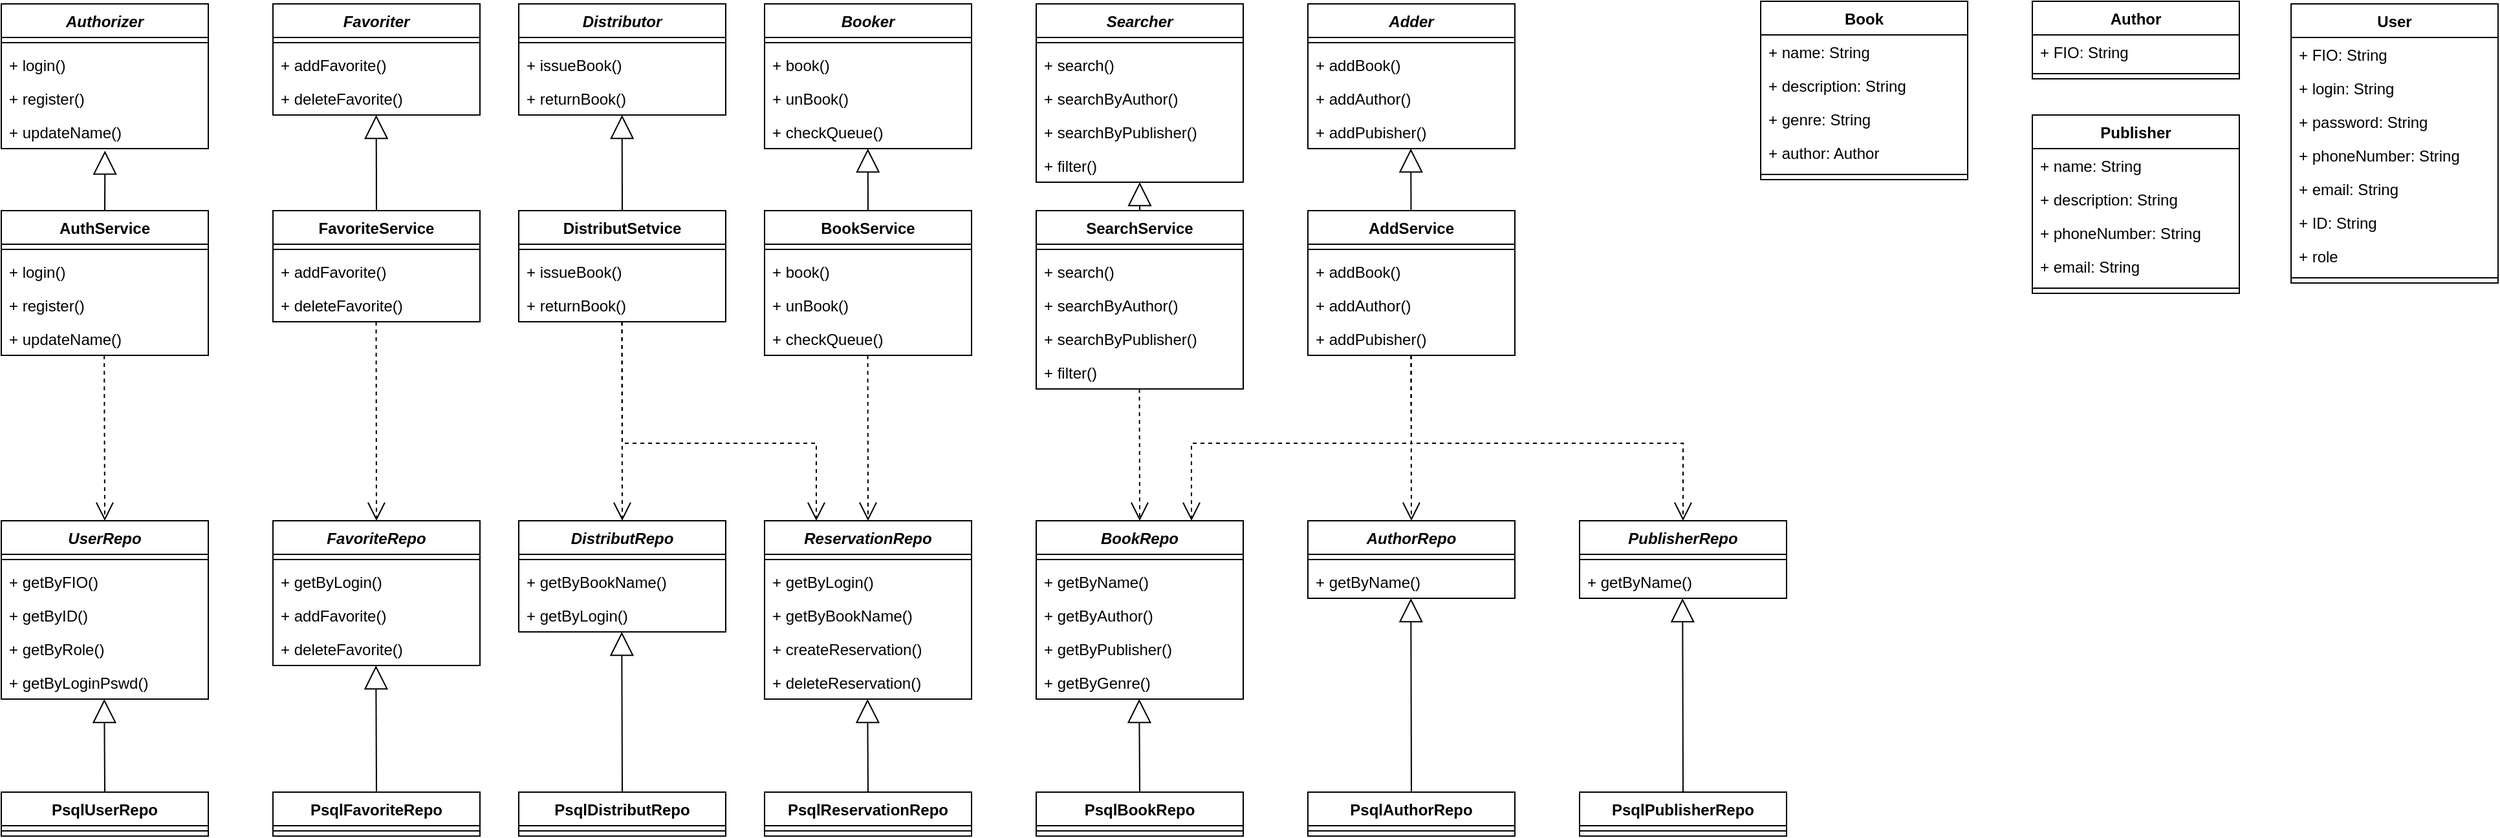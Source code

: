 <mxfile version="26.1.0">
  <diagram id="C5RBs43oDa-KdzZeNtuy" name="Page-1">
    <mxGraphModel dx="1288" dy="530" grid="1" gridSize="10" guides="1" tooltips="1" connect="1" arrows="1" fold="1" page="1" pageScale="1" pageWidth="827" pageHeight="1169" math="0" shadow="0">
      <root>
        <mxCell id="WIyWlLk6GJQsqaUBKTNV-0" />
        <mxCell id="WIyWlLk6GJQsqaUBKTNV-1" parent="WIyWlLk6GJQsqaUBKTNV-0" />
        <mxCell id="m2sj_oS8nfpeyHRKXRrG-0" value="&lt;i&gt;Authorizer&lt;/i&gt;" style="swimlane;fontStyle=1;align=center;verticalAlign=top;childLayout=stackLayout;horizontal=1;startSize=26;horizontalStack=0;resizeParent=1;resizeParentMax=0;resizeLast=0;collapsible=1;marginBottom=0;whiteSpace=wrap;html=1;" vertex="1" parent="WIyWlLk6GJQsqaUBKTNV-1">
          <mxGeometry x="60" y="60" width="160" height="112" as="geometry" />
        </mxCell>
        <mxCell id="m2sj_oS8nfpeyHRKXRrG-2" value="" style="line;strokeWidth=1;fillColor=none;align=left;verticalAlign=middle;spacingTop=-1;spacingLeft=3;spacingRight=3;rotatable=0;labelPosition=right;points=[];portConstraint=eastwest;strokeColor=inherit;" vertex="1" parent="m2sj_oS8nfpeyHRKXRrG-0">
          <mxGeometry y="26" width="160" height="8" as="geometry" />
        </mxCell>
        <mxCell id="m2sj_oS8nfpeyHRKXRrG-3" value="+ login()" style="text;strokeColor=none;fillColor=none;align=left;verticalAlign=top;spacingLeft=4;spacingRight=4;overflow=hidden;rotatable=0;points=[[0,0.5],[1,0.5]];portConstraint=eastwest;whiteSpace=wrap;html=1;" vertex="1" parent="m2sj_oS8nfpeyHRKXRrG-0">
          <mxGeometry y="34" width="160" height="26" as="geometry" />
        </mxCell>
        <mxCell id="m2sj_oS8nfpeyHRKXRrG-4" value="+ register()" style="text;strokeColor=none;fillColor=none;align=left;verticalAlign=top;spacingLeft=4;spacingRight=4;overflow=hidden;rotatable=0;points=[[0,0.5],[1,0.5]];portConstraint=eastwest;whiteSpace=wrap;html=1;" vertex="1" parent="m2sj_oS8nfpeyHRKXRrG-0">
          <mxGeometry y="60" width="160" height="26" as="geometry" />
        </mxCell>
        <mxCell id="m2sj_oS8nfpeyHRKXRrG-5" value="+ updateName()" style="text;strokeColor=none;fillColor=none;align=left;verticalAlign=top;spacingLeft=4;spacingRight=4;overflow=hidden;rotatable=0;points=[[0,0.5],[1,0.5]];portConstraint=eastwest;whiteSpace=wrap;html=1;" vertex="1" parent="m2sj_oS8nfpeyHRKXRrG-0">
          <mxGeometry y="86" width="160" height="26" as="geometry" />
        </mxCell>
        <mxCell id="m2sj_oS8nfpeyHRKXRrG-6" value="AuthService" style="swimlane;fontStyle=1;align=center;verticalAlign=top;childLayout=stackLayout;horizontal=1;startSize=26;horizontalStack=0;resizeParent=1;resizeParentMax=0;resizeLast=0;collapsible=1;marginBottom=0;whiteSpace=wrap;html=1;" vertex="1" parent="WIyWlLk6GJQsqaUBKTNV-1">
          <mxGeometry x="60" y="220" width="160" height="112" as="geometry" />
        </mxCell>
        <mxCell id="m2sj_oS8nfpeyHRKXRrG-7" value="" style="line;strokeWidth=1;fillColor=none;align=left;verticalAlign=middle;spacingTop=-1;spacingLeft=3;spacingRight=3;rotatable=0;labelPosition=right;points=[];portConstraint=eastwest;strokeColor=inherit;" vertex="1" parent="m2sj_oS8nfpeyHRKXRrG-6">
          <mxGeometry y="26" width="160" height="8" as="geometry" />
        </mxCell>
        <mxCell id="m2sj_oS8nfpeyHRKXRrG-8" value="+ login()" style="text;strokeColor=none;fillColor=none;align=left;verticalAlign=top;spacingLeft=4;spacingRight=4;overflow=hidden;rotatable=0;points=[[0,0.5],[1,0.5]];portConstraint=eastwest;whiteSpace=wrap;html=1;" vertex="1" parent="m2sj_oS8nfpeyHRKXRrG-6">
          <mxGeometry y="34" width="160" height="26" as="geometry" />
        </mxCell>
        <mxCell id="m2sj_oS8nfpeyHRKXRrG-9" value="+ register()" style="text;strokeColor=none;fillColor=none;align=left;verticalAlign=top;spacingLeft=4;spacingRight=4;overflow=hidden;rotatable=0;points=[[0,0.5],[1,0.5]];portConstraint=eastwest;whiteSpace=wrap;html=1;" vertex="1" parent="m2sj_oS8nfpeyHRKXRrG-6">
          <mxGeometry y="60" width="160" height="26" as="geometry" />
        </mxCell>
        <mxCell id="m2sj_oS8nfpeyHRKXRrG-10" value="+ updateName()" style="text;strokeColor=none;fillColor=none;align=left;verticalAlign=top;spacingLeft=4;spacingRight=4;overflow=hidden;rotatable=0;points=[[0,0.5],[1,0.5]];portConstraint=eastwest;whiteSpace=wrap;html=1;" vertex="1" parent="m2sj_oS8nfpeyHRKXRrG-6">
          <mxGeometry y="86" width="160" height="26" as="geometry" />
        </mxCell>
        <mxCell id="m2sj_oS8nfpeyHRKXRrG-13" value="&lt;i&gt;Searcher&lt;/i&gt;" style="swimlane;fontStyle=1;align=center;verticalAlign=top;childLayout=stackLayout;horizontal=1;startSize=26;horizontalStack=0;resizeParent=1;resizeParentMax=0;resizeLast=0;collapsible=1;marginBottom=0;whiteSpace=wrap;html=1;" vertex="1" parent="WIyWlLk6GJQsqaUBKTNV-1">
          <mxGeometry x="860" y="60" width="160" height="138" as="geometry" />
        </mxCell>
        <mxCell id="m2sj_oS8nfpeyHRKXRrG-14" value="" style="line;strokeWidth=1;fillColor=none;align=left;verticalAlign=middle;spacingTop=-1;spacingLeft=3;spacingRight=3;rotatable=0;labelPosition=right;points=[];portConstraint=eastwest;strokeColor=inherit;" vertex="1" parent="m2sj_oS8nfpeyHRKXRrG-13">
          <mxGeometry y="26" width="160" height="8" as="geometry" />
        </mxCell>
        <mxCell id="m2sj_oS8nfpeyHRKXRrG-15" value="+ search()" style="text;strokeColor=none;fillColor=none;align=left;verticalAlign=top;spacingLeft=4;spacingRight=4;overflow=hidden;rotatable=0;points=[[0,0.5],[1,0.5]];portConstraint=eastwest;whiteSpace=wrap;html=1;" vertex="1" parent="m2sj_oS8nfpeyHRKXRrG-13">
          <mxGeometry y="34" width="160" height="26" as="geometry" />
        </mxCell>
        <mxCell id="m2sj_oS8nfpeyHRKXRrG-16" value="+ searchByAuthor()" style="text;strokeColor=none;fillColor=none;align=left;verticalAlign=top;spacingLeft=4;spacingRight=4;overflow=hidden;rotatable=0;points=[[0,0.5],[1,0.5]];portConstraint=eastwest;whiteSpace=wrap;html=1;" vertex="1" parent="m2sj_oS8nfpeyHRKXRrG-13">
          <mxGeometry y="60" width="160" height="26" as="geometry" />
        </mxCell>
        <mxCell id="m2sj_oS8nfpeyHRKXRrG-122" value="+ searchByPublisher()" style="text;strokeColor=none;fillColor=none;align=left;verticalAlign=top;spacingLeft=4;spacingRight=4;overflow=hidden;rotatable=0;points=[[0,0.5],[1,0.5]];portConstraint=eastwest;whiteSpace=wrap;html=1;" vertex="1" parent="m2sj_oS8nfpeyHRKXRrG-13">
          <mxGeometry y="86" width="160" height="26" as="geometry" />
        </mxCell>
        <mxCell id="m2sj_oS8nfpeyHRKXRrG-125" value="+ filter()" style="text;strokeColor=none;fillColor=none;align=left;verticalAlign=top;spacingLeft=4;spacingRight=4;overflow=hidden;rotatable=0;points=[[0,0.5],[1,0.5]];portConstraint=eastwest;whiteSpace=wrap;html=1;" vertex="1" parent="m2sj_oS8nfpeyHRKXRrG-13">
          <mxGeometry y="112" width="160" height="26" as="geometry" />
        </mxCell>
        <mxCell id="m2sj_oS8nfpeyHRKXRrG-23" value="SearchService" style="swimlane;fontStyle=1;align=center;verticalAlign=top;childLayout=stackLayout;horizontal=1;startSize=26;horizontalStack=0;resizeParent=1;resizeParentMax=0;resizeLast=0;collapsible=1;marginBottom=0;whiteSpace=wrap;html=1;" vertex="1" parent="WIyWlLk6GJQsqaUBKTNV-1">
          <mxGeometry x="860" y="220" width="160" height="138" as="geometry" />
        </mxCell>
        <mxCell id="m2sj_oS8nfpeyHRKXRrG-24" value="" style="line;strokeWidth=1;fillColor=none;align=left;verticalAlign=middle;spacingTop=-1;spacingLeft=3;spacingRight=3;rotatable=0;labelPosition=right;points=[];portConstraint=eastwest;strokeColor=inherit;" vertex="1" parent="m2sj_oS8nfpeyHRKXRrG-23">
          <mxGeometry y="26" width="160" height="8" as="geometry" />
        </mxCell>
        <mxCell id="m2sj_oS8nfpeyHRKXRrG-25" value="+ search()" style="text;strokeColor=none;fillColor=none;align=left;verticalAlign=top;spacingLeft=4;spacingRight=4;overflow=hidden;rotatable=0;points=[[0,0.5],[1,0.5]];portConstraint=eastwest;whiteSpace=wrap;html=1;" vertex="1" parent="m2sj_oS8nfpeyHRKXRrG-23">
          <mxGeometry y="34" width="160" height="26" as="geometry" />
        </mxCell>
        <mxCell id="m2sj_oS8nfpeyHRKXRrG-123" value="+ searchByAuthor()" style="text;strokeColor=none;fillColor=none;align=left;verticalAlign=top;spacingLeft=4;spacingRight=4;overflow=hidden;rotatable=0;points=[[0,0.5],[1,0.5]];portConstraint=eastwest;whiteSpace=wrap;html=1;" vertex="1" parent="m2sj_oS8nfpeyHRKXRrG-23">
          <mxGeometry y="60" width="160" height="26" as="geometry" />
        </mxCell>
        <mxCell id="m2sj_oS8nfpeyHRKXRrG-124" value="+ searchByPublisher()" style="text;strokeColor=none;fillColor=none;align=left;verticalAlign=top;spacingLeft=4;spacingRight=4;overflow=hidden;rotatable=0;points=[[0,0.5],[1,0.5]];portConstraint=eastwest;whiteSpace=wrap;html=1;" vertex="1" parent="m2sj_oS8nfpeyHRKXRrG-23">
          <mxGeometry y="86" width="160" height="26" as="geometry" />
        </mxCell>
        <mxCell id="m2sj_oS8nfpeyHRKXRrG-26" value="+ filter()" style="text;strokeColor=none;fillColor=none;align=left;verticalAlign=top;spacingLeft=4;spacingRight=4;overflow=hidden;rotatable=0;points=[[0,0.5],[1,0.5]];portConstraint=eastwest;whiteSpace=wrap;html=1;" vertex="1" parent="m2sj_oS8nfpeyHRKXRrG-23">
          <mxGeometry y="112" width="160" height="26" as="geometry" />
        </mxCell>
        <mxCell id="m2sj_oS8nfpeyHRKXRrG-45" value="&lt;i&gt;Adder&lt;/i&gt;" style="swimlane;fontStyle=1;align=center;verticalAlign=top;childLayout=stackLayout;horizontal=1;startSize=26;horizontalStack=0;resizeParent=1;resizeParentMax=0;resizeLast=0;collapsible=1;marginBottom=0;whiteSpace=wrap;html=1;" vertex="1" parent="WIyWlLk6GJQsqaUBKTNV-1">
          <mxGeometry x="1070" y="60" width="160" height="112" as="geometry" />
        </mxCell>
        <mxCell id="m2sj_oS8nfpeyHRKXRrG-46" value="" style="line;strokeWidth=1;fillColor=none;align=left;verticalAlign=middle;spacingTop=-1;spacingLeft=3;spacingRight=3;rotatable=0;labelPosition=right;points=[];portConstraint=eastwest;strokeColor=inherit;" vertex="1" parent="m2sj_oS8nfpeyHRKXRrG-45">
          <mxGeometry y="26" width="160" height="8" as="geometry" />
        </mxCell>
        <mxCell id="m2sj_oS8nfpeyHRKXRrG-47" value="+ addBook()" style="text;strokeColor=none;fillColor=none;align=left;verticalAlign=top;spacingLeft=4;spacingRight=4;overflow=hidden;rotatable=0;points=[[0,0.5],[1,0.5]];portConstraint=eastwest;whiteSpace=wrap;html=1;" vertex="1" parent="m2sj_oS8nfpeyHRKXRrG-45">
          <mxGeometry y="34" width="160" height="26" as="geometry" />
        </mxCell>
        <mxCell id="m2sj_oS8nfpeyHRKXRrG-48" value="+ addAuthor()" style="text;strokeColor=none;fillColor=none;align=left;verticalAlign=top;spacingLeft=4;spacingRight=4;overflow=hidden;rotatable=0;points=[[0,0.5],[1,0.5]];portConstraint=eastwest;whiteSpace=wrap;html=1;" vertex="1" parent="m2sj_oS8nfpeyHRKXRrG-45">
          <mxGeometry y="60" width="160" height="26" as="geometry" />
        </mxCell>
        <mxCell id="m2sj_oS8nfpeyHRKXRrG-53" value="+ addPubisher()" style="text;strokeColor=none;fillColor=none;align=left;verticalAlign=top;spacingLeft=4;spacingRight=4;overflow=hidden;rotatable=0;points=[[0,0.5],[1,0.5]];portConstraint=eastwest;whiteSpace=wrap;html=1;" vertex="1" parent="m2sj_oS8nfpeyHRKXRrG-45">
          <mxGeometry y="86" width="160" height="26" as="geometry" />
        </mxCell>
        <mxCell id="m2sj_oS8nfpeyHRKXRrG-54" value="AddService" style="swimlane;fontStyle=1;align=center;verticalAlign=top;childLayout=stackLayout;horizontal=1;startSize=26;horizontalStack=0;resizeParent=1;resizeParentMax=0;resizeLast=0;collapsible=1;marginBottom=0;whiteSpace=wrap;html=1;" vertex="1" parent="WIyWlLk6GJQsqaUBKTNV-1">
          <mxGeometry x="1070" y="220" width="160" height="112" as="geometry" />
        </mxCell>
        <mxCell id="m2sj_oS8nfpeyHRKXRrG-55" value="" style="line;strokeWidth=1;fillColor=none;align=left;verticalAlign=middle;spacingTop=-1;spacingLeft=3;spacingRight=3;rotatable=0;labelPosition=right;points=[];portConstraint=eastwest;strokeColor=inherit;" vertex="1" parent="m2sj_oS8nfpeyHRKXRrG-54">
          <mxGeometry y="26" width="160" height="8" as="geometry" />
        </mxCell>
        <mxCell id="m2sj_oS8nfpeyHRKXRrG-56" value="+ addBook()" style="text;strokeColor=none;fillColor=none;align=left;verticalAlign=top;spacingLeft=4;spacingRight=4;overflow=hidden;rotatable=0;points=[[0,0.5],[1,0.5]];portConstraint=eastwest;whiteSpace=wrap;html=1;" vertex="1" parent="m2sj_oS8nfpeyHRKXRrG-54">
          <mxGeometry y="34" width="160" height="26" as="geometry" />
        </mxCell>
        <mxCell id="m2sj_oS8nfpeyHRKXRrG-57" value="+ addAuthor()" style="text;strokeColor=none;fillColor=none;align=left;verticalAlign=top;spacingLeft=4;spacingRight=4;overflow=hidden;rotatable=0;points=[[0,0.5],[1,0.5]];portConstraint=eastwest;whiteSpace=wrap;html=1;" vertex="1" parent="m2sj_oS8nfpeyHRKXRrG-54">
          <mxGeometry y="60" width="160" height="26" as="geometry" />
        </mxCell>
        <mxCell id="m2sj_oS8nfpeyHRKXRrG-58" value="+ addPubisher()" style="text;strokeColor=none;fillColor=none;align=left;verticalAlign=top;spacingLeft=4;spacingRight=4;overflow=hidden;rotatable=0;points=[[0,0.5],[1,0.5]];portConstraint=eastwest;whiteSpace=wrap;html=1;" vertex="1" parent="m2sj_oS8nfpeyHRKXRrG-54">
          <mxGeometry y="86" width="160" height="26" as="geometry" />
        </mxCell>
        <mxCell id="m2sj_oS8nfpeyHRKXRrG-67" value="&lt;i&gt;UserRepo&lt;/i&gt;" style="swimlane;fontStyle=1;align=center;verticalAlign=top;childLayout=stackLayout;horizontal=1;startSize=26;horizontalStack=0;resizeParent=1;resizeParentMax=0;resizeLast=0;collapsible=1;marginBottom=0;whiteSpace=wrap;html=1;" vertex="1" parent="WIyWlLk6GJQsqaUBKTNV-1">
          <mxGeometry x="60" y="460" width="160" height="138" as="geometry" />
        </mxCell>
        <mxCell id="m2sj_oS8nfpeyHRKXRrG-68" value="" style="line;strokeWidth=1;fillColor=none;align=left;verticalAlign=middle;spacingTop=-1;spacingLeft=3;spacingRight=3;rotatable=0;labelPosition=right;points=[];portConstraint=eastwest;strokeColor=inherit;" vertex="1" parent="m2sj_oS8nfpeyHRKXRrG-67">
          <mxGeometry y="26" width="160" height="8" as="geometry" />
        </mxCell>
        <mxCell id="m2sj_oS8nfpeyHRKXRrG-69" value="+ getByFIO()" style="text;strokeColor=none;fillColor=none;align=left;verticalAlign=top;spacingLeft=4;spacingRight=4;overflow=hidden;rotatable=0;points=[[0,0.5],[1,0.5]];portConstraint=eastwest;whiteSpace=wrap;html=1;" vertex="1" parent="m2sj_oS8nfpeyHRKXRrG-67">
          <mxGeometry y="34" width="160" height="26" as="geometry" />
        </mxCell>
        <mxCell id="m2sj_oS8nfpeyHRKXRrG-70" value="+ getByID()" style="text;strokeColor=none;fillColor=none;align=left;verticalAlign=top;spacingLeft=4;spacingRight=4;overflow=hidden;rotatable=0;points=[[0,0.5],[1,0.5]];portConstraint=eastwest;whiteSpace=wrap;html=1;" vertex="1" parent="m2sj_oS8nfpeyHRKXRrG-67">
          <mxGeometry y="60" width="160" height="26" as="geometry" />
        </mxCell>
        <mxCell id="m2sj_oS8nfpeyHRKXRrG-120" value="+ getByRole()" style="text;strokeColor=none;fillColor=none;align=left;verticalAlign=top;spacingLeft=4;spacingRight=4;overflow=hidden;rotatable=0;points=[[0,0.5],[1,0.5]];portConstraint=eastwest;whiteSpace=wrap;html=1;" vertex="1" parent="m2sj_oS8nfpeyHRKXRrG-67">
          <mxGeometry y="86" width="160" height="26" as="geometry" />
        </mxCell>
        <mxCell id="m2sj_oS8nfpeyHRKXRrG-121" value="+ getByLoginPswd()" style="text;strokeColor=none;fillColor=none;align=left;verticalAlign=top;spacingLeft=4;spacingRight=4;overflow=hidden;rotatable=0;points=[[0,0.5],[1,0.5]];portConstraint=eastwest;whiteSpace=wrap;html=1;" vertex="1" parent="m2sj_oS8nfpeyHRKXRrG-67">
          <mxGeometry y="112" width="160" height="26" as="geometry" />
        </mxCell>
        <mxCell id="m2sj_oS8nfpeyHRKXRrG-75" value="&lt;i&gt;BookRepo&lt;/i&gt;" style="swimlane;fontStyle=1;align=center;verticalAlign=top;childLayout=stackLayout;horizontal=1;startSize=26;horizontalStack=0;resizeParent=1;resizeParentMax=0;resizeLast=0;collapsible=1;marginBottom=0;whiteSpace=wrap;html=1;" vertex="1" parent="WIyWlLk6GJQsqaUBKTNV-1">
          <mxGeometry x="860" y="460" width="160" height="138" as="geometry" />
        </mxCell>
        <mxCell id="m2sj_oS8nfpeyHRKXRrG-76" value="" style="line;strokeWidth=1;fillColor=none;align=left;verticalAlign=middle;spacingTop=-1;spacingLeft=3;spacingRight=3;rotatable=0;labelPosition=right;points=[];portConstraint=eastwest;strokeColor=inherit;" vertex="1" parent="m2sj_oS8nfpeyHRKXRrG-75">
          <mxGeometry y="26" width="160" height="8" as="geometry" />
        </mxCell>
        <mxCell id="m2sj_oS8nfpeyHRKXRrG-77" value="+ getByName()" style="text;strokeColor=none;fillColor=none;align=left;verticalAlign=top;spacingLeft=4;spacingRight=4;overflow=hidden;rotatable=0;points=[[0,0.5],[1,0.5]];portConstraint=eastwest;whiteSpace=wrap;html=1;" vertex="1" parent="m2sj_oS8nfpeyHRKXRrG-75">
          <mxGeometry y="34" width="160" height="26" as="geometry" />
        </mxCell>
        <mxCell id="m2sj_oS8nfpeyHRKXRrG-149" value="+ getByAuthor()" style="text;strokeColor=none;fillColor=none;align=left;verticalAlign=top;spacingLeft=4;spacingRight=4;overflow=hidden;rotatable=0;points=[[0,0.5],[1,0.5]];portConstraint=eastwest;whiteSpace=wrap;html=1;" vertex="1" parent="m2sj_oS8nfpeyHRKXRrG-75">
          <mxGeometry y="60" width="160" height="26" as="geometry" />
        </mxCell>
        <mxCell id="m2sj_oS8nfpeyHRKXRrG-150" value="+ getByPublisher()" style="text;strokeColor=none;fillColor=none;align=left;verticalAlign=top;spacingLeft=4;spacingRight=4;overflow=hidden;rotatable=0;points=[[0,0.5],[1,0.5]];portConstraint=eastwest;whiteSpace=wrap;html=1;" vertex="1" parent="m2sj_oS8nfpeyHRKXRrG-75">
          <mxGeometry y="86" width="160" height="26" as="geometry" />
        </mxCell>
        <mxCell id="m2sj_oS8nfpeyHRKXRrG-151" value="+ getByGenre()" style="text;strokeColor=none;fillColor=none;align=left;verticalAlign=top;spacingLeft=4;spacingRight=4;overflow=hidden;rotatable=0;points=[[0,0.5],[1,0.5]];portConstraint=eastwest;whiteSpace=wrap;html=1;" vertex="1" parent="m2sj_oS8nfpeyHRKXRrG-75">
          <mxGeometry y="112" width="160" height="26" as="geometry" />
        </mxCell>
        <mxCell id="m2sj_oS8nfpeyHRKXRrG-87" value="&lt;i&gt;Favoriter&lt;/i&gt;" style="swimlane;fontStyle=1;align=center;verticalAlign=top;childLayout=stackLayout;horizontal=1;startSize=26;horizontalStack=0;resizeParent=1;resizeParentMax=0;resizeLast=0;collapsible=1;marginBottom=0;whiteSpace=wrap;html=1;" vertex="1" parent="WIyWlLk6GJQsqaUBKTNV-1">
          <mxGeometry x="270" y="60" width="160" height="86" as="geometry" />
        </mxCell>
        <mxCell id="m2sj_oS8nfpeyHRKXRrG-88" value="" style="line;strokeWidth=1;fillColor=none;align=left;verticalAlign=middle;spacingTop=-1;spacingLeft=3;spacingRight=3;rotatable=0;labelPosition=right;points=[];portConstraint=eastwest;strokeColor=inherit;" vertex="1" parent="m2sj_oS8nfpeyHRKXRrG-87">
          <mxGeometry y="26" width="160" height="8" as="geometry" />
        </mxCell>
        <mxCell id="m2sj_oS8nfpeyHRKXRrG-89" value="+ addFavorite()" style="text;strokeColor=none;fillColor=none;align=left;verticalAlign=top;spacingLeft=4;spacingRight=4;overflow=hidden;rotatable=0;points=[[0,0.5],[1,0.5]];portConstraint=eastwest;whiteSpace=wrap;html=1;" vertex="1" parent="m2sj_oS8nfpeyHRKXRrG-87">
          <mxGeometry y="34" width="160" height="26" as="geometry" />
        </mxCell>
        <mxCell id="m2sj_oS8nfpeyHRKXRrG-90" value="+ deleteFavorite()" style="text;strokeColor=none;fillColor=none;align=left;verticalAlign=top;spacingLeft=4;spacingRight=4;overflow=hidden;rotatable=0;points=[[0,0.5],[1,0.5]];portConstraint=eastwest;whiteSpace=wrap;html=1;" vertex="1" parent="m2sj_oS8nfpeyHRKXRrG-87">
          <mxGeometry y="60" width="160" height="26" as="geometry" />
        </mxCell>
        <mxCell id="m2sj_oS8nfpeyHRKXRrG-91" value="&lt;i&gt;Booker&lt;/i&gt;" style="swimlane;fontStyle=1;align=center;verticalAlign=top;childLayout=stackLayout;horizontal=1;startSize=26;horizontalStack=0;resizeParent=1;resizeParentMax=0;resizeLast=0;collapsible=1;marginBottom=0;whiteSpace=wrap;html=1;" vertex="1" parent="WIyWlLk6GJQsqaUBKTNV-1">
          <mxGeometry x="650" y="60" width="160" height="112" as="geometry" />
        </mxCell>
        <mxCell id="m2sj_oS8nfpeyHRKXRrG-92" value="" style="line;strokeWidth=1;fillColor=none;align=left;verticalAlign=middle;spacingTop=-1;spacingLeft=3;spacingRight=3;rotatable=0;labelPosition=right;points=[];portConstraint=eastwest;strokeColor=inherit;" vertex="1" parent="m2sj_oS8nfpeyHRKXRrG-91">
          <mxGeometry y="26" width="160" height="8" as="geometry" />
        </mxCell>
        <mxCell id="m2sj_oS8nfpeyHRKXRrG-93" value="+ book()" style="text;strokeColor=none;fillColor=none;align=left;verticalAlign=top;spacingLeft=4;spacingRight=4;overflow=hidden;rotatable=0;points=[[0,0.5],[1,0.5]];portConstraint=eastwest;whiteSpace=wrap;html=1;" vertex="1" parent="m2sj_oS8nfpeyHRKXRrG-91">
          <mxGeometry y="34" width="160" height="26" as="geometry" />
        </mxCell>
        <mxCell id="m2sj_oS8nfpeyHRKXRrG-94" value="+ unBook()" style="text;strokeColor=none;fillColor=none;align=left;verticalAlign=top;spacingLeft=4;spacingRight=4;overflow=hidden;rotatable=0;points=[[0,0.5],[1,0.5]];portConstraint=eastwest;whiteSpace=wrap;html=1;" vertex="1" parent="m2sj_oS8nfpeyHRKXRrG-91">
          <mxGeometry y="60" width="160" height="26" as="geometry" />
        </mxCell>
        <mxCell id="m2sj_oS8nfpeyHRKXRrG-131" value="+ checkQueue()" style="text;strokeColor=none;fillColor=none;align=left;verticalAlign=top;spacingLeft=4;spacingRight=4;overflow=hidden;rotatable=0;points=[[0,0.5],[1,0.5]];portConstraint=eastwest;whiteSpace=wrap;html=1;" vertex="1" parent="m2sj_oS8nfpeyHRKXRrG-91">
          <mxGeometry y="86" width="160" height="26" as="geometry" />
        </mxCell>
        <mxCell id="m2sj_oS8nfpeyHRKXRrG-95" value="FavoriteService" style="swimlane;fontStyle=1;align=center;verticalAlign=top;childLayout=stackLayout;horizontal=1;startSize=26;horizontalStack=0;resizeParent=1;resizeParentMax=0;resizeLast=0;collapsible=1;marginBottom=0;whiteSpace=wrap;html=1;" vertex="1" parent="WIyWlLk6GJQsqaUBKTNV-1">
          <mxGeometry x="270" y="220" width="160" height="86" as="geometry" />
        </mxCell>
        <mxCell id="m2sj_oS8nfpeyHRKXRrG-96" value="" style="line;strokeWidth=1;fillColor=none;align=left;verticalAlign=middle;spacingTop=-1;spacingLeft=3;spacingRight=3;rotatable=0;labelPosition=right;points=[];portConstraint=eastwest;strokeColor=inherit;" vertex="1" parent="m2sj_oS8nfpeyHRKXRrG-95">
          <mxGeometry y="26" width="160" height="8" as="geometry" />
        </mxCell>
        <mxCell id="m2sj_oS8nfpeyHRKXRrG-97" value="+ addFavorite()" style="text;strokeColor=none;fillColor=none;align=left;verticalAlign=top;spacingLeft=4;spacingRight=4;overflow=hidden;rotatable=0;points=[[0,0.5],[1,0.5]];portConstraint=eastwest;whiteSpace=wrap;html=1;" vertex="1" parent="m2sj_oS8nfpeyHRKXRrG-95">
          <mxGeometry y="34" width="160" height="26" as="geometry" />
        </mxCell>
        <mxCell id="m2sj_oS8nfpeyHRKXRrG-98" value="+ deleteFavorite()" style="text;strokeColor=none;fillColor=none;align=left;verticalAlign=top;spacingLeft=4;spacingRight=4;overflow=hidden;rotatable=0;points=[[0,0.5],[1,0.5]];portConstraint=eastwest;whiteSpace=wrap;html=1;" vertex="1" parent="m2sj_oS8nfpeyHRKXRrG-95">
          <mxGeometry y="60" width="160" height="26" as="geometry" />
        </mxCell>
        <mxCell id="m2sj_oS8nfpeyHRKXRrG-99" value="BookService" style="swimlane;fontStyle=1;align=center;verticalAlign=top;childLayout=stackLayout;horizontal=1;startSize=26;horizontalStack=0;resizeParent=1;resizeParentMax=0;resizeLast=0;collapsible=1;marginBottom=0;whiteSpace=wrap;html=1;" vertex="1" parent="WIyWlLk6GJQsqaUBKTNV-1">
          <mxGeometry x="650" y="220" width="160" height="112" as="geometry" />
        </mxCell>
        <mxCell id="m2sj_oS8nfpeyHRKXRrG-100" value="" style="line;strokeWidth=1;fillColor=none;align=left;verticalAlign=middle;spacingTop=-1;spacingLeft=3;spacingRight=3;rotatable=0;labelPosition=right;points=[];portConstraint=eastwest;strokeColor=inherit;" vertex="1" parent="m2sj_oS8nfpeyHRKXRrG-99">
          <mxGeometry y="26" width="160" height="8" as="geometry" />
        </mxCell>
        <mxCell id="m2sj_oS8nfpeyHRKXRrG-101" value="+ book()" style="text;strokeColor=none;fillColor=none;align=left;verticalAlign=top;spacingLeft=4;spacingRight=4;overflow=hidden;rotatable=0;points=[[0,0.5],[1,0.5]];portConstraint=eastwest;whiteSpace=wrap;html=1;" vertex="1" parent="m2sj_oS8nfpeyHRKXRrG-99">
          <mxGeometry y="34" width="160" height="26" as="geometry" />
        </mxCell>
        <mxCell id="m2sj_oS8nfpeyHRKXRrG-102" value="+ unBook()" style="text;strokeColor=none;fillColor=none;align=left;verticalAlign=top;spacingLeft=4;spacingRight=4;overflow=hidden;rotatable=0;points=[[0,0.5],[1,0.5]];portConstraint=eastwest;whiteSpace=wrap;html=1;" vertex="1" parent="m2sj_oS8nfpeyHRKXRrG-99">
          <mxGeometry y="60" width="160" height="26" as="geometry" />
        </mxCell>
        <mxCell id="m2sj_oS8nfpeyHRKXRrG-132" value="+ checkQueue()" style="text;strokeColor=none;fillColor=none;align=left;verticalAlign=top;spacingLeft=4;spacingRight=4;overflow=hidden;rotatable=0;points=[[0,0.5],[1,0.5]];portConstraint=eastwest;whiteSpace=wrap;html=1;" vertex="1" parent="m2sj_oS8nfpeyHRKXRrG-99">
          <mxGeometry y="86" width="160" height="26" as="geometry" />
        </mxCell>
        <mxCell id="m2sj_oS8nfpeyHRKXRrG-103" value="&lt;i&gt;FavoriteRepo&lt;/i&gt;" style="swimlane;fontStyle=1;align=center;verticalAlign=top;childLayout=stackLayout;horizontal=1;startSize=26;horizontalStack=0;resizeParent=1;resizeParentMax=0;resizeLast=0;collapsible=1;marginBottom=0;whiteSpace=wrap;html=1;" vertex="1" parent="WIyWlLk6GJQsqaUBKTNV-1">
          <mxGeometry x="270" y="460" width="160" height="112" as="geometry" />
        </mxCell>
        <mxCell id="m2sj_oS8nfpeyHRKXRrG-104" value="" style="line;strokeWidth=1;fillColor=none;align=left;verticalAlign=middle;spacingTop=-1;spacingLeft=3;spacingRight=3;rotatable=0;labelPosition=right;points=[];portConstraint=eastwest;strokeColor=inherit;" vertex="1" parent="m2sj_oS8nfpeyHRKXRrG-103">
          <mxGeometry y="26" width="160" height="8" as="geometry" />
        </mxCell>
        <mxCell id="m2sj_oS8nfpeyHRKXRrG-105" value="+ getByLogin()" style="text;strokeColor=none;fillColor=none;align=left;verticalAlign=top;spacingLeft=4;spacingRight=4;overflow=hidden;rotatable=0;points=[[0,0.5],[1,0.5]];portConstraint=eastwest;whiteSpace=wrap;html=1;" vertex="1" parent="m2sj_oS8nfpeyHRKXRrG-103">
          <mxGeometry y="34" width="160" height="26" as="geometry" />
        </mxCell>
        <mxCell id="m2sj_oS8nfpeyHRKXRrG-144" value="+ addFavorite()" style="text;strokeColor=none;fillColor=none;align=left;verticalAlign=top;spacingLeft=4;spacingRight=4;overflow=hidden;rotatable=0;points=[[0,0.5],[1,0.5]];portConstraint=eastwest;whiteSpace=wrap;html=1;" vertex="1" parent="m2sj_oS8nfpeyHRKXRrG-103">
          <mxGeometry y="60" width="160" height="26" as="geometry" />
        </mxCell>
        <mxCell id="m2sj_oS8nfpeyHRKXRrG-146" value="+ deleteFavorite()" style="text;strokeColor=none;fillColor=none;align=left;verticalAlign=top;spacingLeft=4;spacingRight=4;overflow=hidden;rotatable=0;points=[[0,0.5],[1,0.5]];portConstraint=eastwest;whiteSpace=wrap;html=1;" vertex="1" parent="m2sj_oS8nfpeyHRKXRrG-103">
          <mxGeometry y="86" width="160" height="26" as="geometry" />
        </mxCell>
        <mxCell id="m2sj_oS8nfpeyHRKXRrG-107" value="&lt;i&gt;ReservationRepo&lt;/i&gt;" style="swimlane;fontStyle=1;align=center;verticalAlign=top;childLayout=stackLayout;horizontal=1;startSize=26;horizontalStack=0;resizeParent=1;resizeParentMax=0;resizeLast=0;collapsible=1;marginBottom=0;whiteSpace=wrap;html=1;" vertex="1" parent="WIyWlLk6GJQsqaUBKTNV-1">
          <mxGeometry x="650" y="460" width="160" height="138" as="geometry" />
        </mxCell>
        <mxCell id="m2sj_oS8nfpeyHRKXRrG-108" value="" style="line;strokeWidth=1;fillColor=none;align=left;verticalAlign=middle;spacingTop=-1;spacingLeft=3;spacingRight=3;rotatable=0;labelPosition=right;points=[];portConstraint=eastwest;strokeColor=inherit;" vertex="1" parent="m2sj_oS8nfpeyHRKXRrG-107">
          <mxGeometry y="26" width="160" height="8" as="geometry" />
        </mxCell>
        <mxCell id="m2sj_oS8nfpeyHRKXRrG-109" value="+ getByLogin()" style="text;strokeColor=none;fillColor=none;align=left;verticalAlign=top;spacingLeft=4;spacingRight=4;overflow=hidden;rotatable=0;points=[[0,0.5],[1,0.5]];portConstraint=eastwest;whiteSpace=wrap;html=1;" vertex="1" parent="m2sj_oS8nfpeyHRKXRrG-107">
          <mxGeometry y="34" width="160" height="26" as="geometry" />
        </mxCell>
        <mxCell id="m2sj_oS8nfpeyHRKXRrG-142" value="+ getByBookName()" style="text;strokeColor=none;fillColor=none;align=left;verticalAlign=top;spacingLeft=4;spacingRight=4;overflow=hidden;rotatable=0;points=[[0,0.5],[1,0.5]];portConstraint=eastwest;whiteSpace=wrap;html=1;" vertex="1" parent="m2sj_oS8nfpeyHRKXRrG-107">
          <mxGeometry y="60" width="160" height="26" as="geometry" />
        </mxCell>
        <mxCell id="m2sj_oS8nfpeyHRKXRrG-143" value="+ createReservation()" style="text;strokeColor=none;fillColor=none;align=left;verticalAlign=top;spacingLeft=4;spacingRight=4;overflow=hidden;rotatable=0;points=[[0,0.5],[1,0.5]];portConstraint=eastwest;whiteSpace=wrap;html=1;" vertex="1" parent="m2sj_oS8nfpeyHRKXRrG-107">
          <mxGeometry y="86" width="160" height="26" as="geometry" />
        </mxCell>
        <mxCell id="m2sj_oS8nfpeyHRKXRrG-147" value="+ deleteReservation()" style="text;strokeColor=none;fillColor=none;align=left;verticalAlign=top;spacingLeft=4;spacingRight=4;overflow=hidden;rotatable=0;points=[[0,0.5],[1,0.5]];portConstraint=eastwest;whiteSpace=wrap;html=1;" vertex="1" parent="m2sj_oS8nfpeyHRKXRrG-107">
          <mxGeometry y="112" width="160" height="26" as="geometry" />
        </mxCell>
        <mxCell id="m2sj_oS8nfpeyHRKXRrG-111" value="&lt;i&gt;AuthorRepo&lt;/i&gt;" style="swimlane;fontStyle=1;align=center;verticalAlign=top;childLayout=stackLayout;horizontal=1;startSize=26;horizontalStack=0;resizeParent=1;resizeParentMax=0;resizeLast=0;collapsible=1;marginBottom=0;whiteSpace=wrap;html=1;" vertex="1" parent="WIyWlLk6GJQsqaUBKTNV-1">
          <mxGeometry x="1070" y="460" width="160" height="60" as="geometry" />
        </mxCell>
        <mxCell id="m2sj_oS8nfpeyHRKXRrG-112" value="" style="line;strokeWidth=1;fillColor=none;align=left;verticalAlign=middle;spacingTop=-1;spacingLeft=3;spacingRight=3;rotatable=0;labelPosition=right;points=[];portConstraint=eastwest;strokeColor=inherit;" vertex="1" parent="m2sj_oS8nfpeyHRKXRrG-111">
          <mxGeometry y="26" width="160" height="8" as="geometry" />
        </mxCell>
        <mxCell id="m2sj_oS8nfpeyHRKXRrG-113" value="+ getByName()" style="text;strokeColor=none;fillColor=none;align=left;verticalAlign=top;spacingLeft=4;spacingRight=4;overflow=hidden;rotatable=0;points=[[0,0.5],[1,0.5]];portConstraint=eastwest;whiteSpace=wrap;html=1;" vertex="1" parent="m2sj_oS8nfpeyHRKXRrG-111">
          <mxGeometry y="34" width="160" height="26" as="geometry" />
        </mxCell>
        <mxCell id="m2sj_oS8nfpeyHRKXRrG-115" value="&lt;i&gt;PublisherRepo&lt;/i&gt;" style="swimlane;fontStyle=1;align=center;verticalAlign=top;childLayout=stackLayout;horizontal=1;startSize=26;horizontalStack=0;resizeParent=1;resizeParentMax=0;resizeLast=0;collapsible=1;marginBottom=0;whiteSpace=wrap;html=1;" vertex="1" parent="WIyWlLk6GJQsqaUBKTNV-1">
          <mxGeometry x="1280" y="460" width="160" height="60" as="geometry" />
        </mxCell>
        <mxCell id="m2sj_oS8nfpeyHRKXRrG-116" value="" style="line;strokeWidth=1;fillColor=none;align=left;verticalAlign=middle;spacingTop=-1;spacingLeft=3;spacingRight=3;rotatable=0;labelPosition=right;points=[];portConstraint=eastwest;strokeColor=inherit;" vertex="1" parent="m2sj_oS8nfpeyHRKXRrG-115">
          <mxGeometry y="26" width="160" height="8" as="geometry" />
        </mxCell>
        <mxCell id="m2sj_oS8nfpeyHRKXRrG-148" value="+ getByName()" style="text;strokeColor=none;fillColor=none;align=left;verticalAlign=top;spacingLeft=4;spacingRight=4;overflow=hidden;rotatable=0;points=[[0,0.5],[1,0.5]];portConstraint=eastwest;whiteSpace=wrap;html=1;" vertex="1" parent="m2sj_oS8nfpeyHRKXRrG-115">
          <mxGeometry y="34" width="160" height="26" as="geometry" />
        </mxCell>
        <mxCell id="m2sj_oS8nfpeyHRKXRrG-126" value="&lt;i&gt;Distributor&lt;/i&gt;" style="swimlane;fontStyle=1;align=center;verticalAlign=top;childLayout=stackLayout;horizontal=1;startSize=26;horizontalStack=0;resizeParent=1;resizeParentMax=0;resizeLast=0;collapsible=1;marginBottom=0;whiteSpace=wrap;html=1;" vertex="1" parent="WIyWlLk6GJQsqaUBKTNV-1">
          <mxGeometry x="460" y="60" width="160" height="86" as="geometry" />
        </mxCell>
        <mxCell id="m2sj_oS8nfpeyHRKXRrG-127" value="" style="line;strokeWidth=1;fillColor=none;align=left;verticalAlign=middle;spacingTop=-1;spacingLeft=3;spacingRight=3;rotatable=0;labelPosition=right;points=[];portConstraint=eastwest;strokeColor=inherit;" vertex="1" parent="m2sj_oS8nfpeyHRKXRrG-126">
          <mxGeometry y="26" width="160" height="8" as="geometry" />
        </mxCell>
        <mxCell id="m2sj_oS8nfpeyHRKXRrG-128" value="+ issueBook()" style="text;strokeColor=none;fillColor=none;align=left;verticalAlign=top;spacingLeft=4;spacingRight=4;overflow=hidden;rotatable=0;points=[[0,0.5],[1,0.5]];portConstraint=eastwest;whiteSpace=wrap;html=1;" vertex="1" parent="m2sj_oS8nfpeyHRKXRrG-126">
          <mxGeometry y="34" width="160" height="26" as="geometry" />
        </mxCell>
        <mxCell id="m2sj_oS8nfpeyHRKXRrG-129" value="+ returnBook()" style="text;strokeColor=none;fillColor=none;align=left;verticalAlign=top;spacingLeft=4;spacingRight=4;overflow=hidden;rotatable=0;points=[[0,0.5],[1,0.5]];portConstraint=eastwest;whiteSpace=wrap;html=1;" vertex="1" parent="m2sj_oS8nfpeyHRKXRrG-126">
          <mxGeometry y="60" width="160" height="26" as="geometry" />
        </mxCell>
        <mxCell id="m2sj_oS8nfpeyHRKXRrG-133" value="DistributSetvice" style="swimlane;fontStyle=1;align=center;verticalAlign=top;childLayout=stackLayout;horizontal=1;startSize=26;horizontalStack=0;resizeParent=1;resizeParentMax=0;resizeLast=0;collapsible=1;marginBottom=0;whiteSpace=wrap;html=1;" vertex="1" parent="WIyWlLk6GJQsqaUBKTNV-1">
          <mxGeometry x="460" y="220" width="160" height="86" as="geometry" />
        </mxCell>
        <mxCell id="m2sj_oS8nfpeyHRKXRrG-134" value="" style="line;strokeWidth=1;fillColor=none;align=left;verticalAlign=middle;spacingTop=-1;spacingLeft=3;spacingRight=3;rotatable=0;labelPosition=right;points=[];portConstraint=eastwest;strokeColor=inherit;" vertex="1" parent="m2sj_oS8nfpeyHRKXRrG-133">
          <mxGeometry y="26" width="160" height="8" as="geometry" />
        </mxCell>
        <mxCell id="m2sj_oS8nfpeyHRKXRrG-135" value="+ issueBook()" style="text;strokeColor=none;fillColor=none;align=left;verticalAlign=top;spacingLeft=4;spacingRight=4;overflow=hidden;rotatable=0;points=[[0,0.5],[1,0.5]];portConstraint=eastwest;whiteSpace=wrap;html=1;" vertex="1" parent="m2sj_oS8nfpeyHRKXRrG-133">
          <mxGeometry y="34" width="160" height="26" as="geometry" />
        </mxCell>
        <mxCell id="m2sj_oS8nfpeyHRKXRrG-136" value="+ returnBook()" style="text;strokeColor=none;fillColor=none;align=left;verticalAlign=top;spacingLeft=4;spacingRight=4;overflow=hidden;rotatable=0;points=[[0,0.5],[1,0.5]];portConstraint=eastwest;whiteSpace=wrap;html=1;" vertex="1" parent="m2sj_oS8nfpeyHRKXRrG-133">
          <mxGeometry y="60" width="160" height="26" as="geometry" />
        </mxCell>
        <mxCell id="m2sj_oS8nfpeyHRKXRrG-137" value="&lt;i&gt;DistributRepo&lt;/i&gt;" style="swimlane;fontStyle=1;align=center;verticalAlign=top;childLayout=stackLayout;horizontal=1;startSize=26;horizontalStack=0;resizeParent=1;resizeParentMax=0;resizeLast=0;collapsible=1;marginBottom=0;whiteSpace=wrap;html=1;" vertex="1" parent="WIyWlLk6GJQsqaUBKTNV-1">
          <mxGeometry x="460" y="460" width="160" height="86" as="geometry" />
        </mxCell>
        <mxCell id="m2sj_oS8nfpeyHRKXRrG-138" value="" style="line;strokeWidth=1;fillColor=none;align=left;verticalAlign=middle;spacingTop=-1;spacingLeft=3;spacingRight=3;rotatable=0;labelPosition=right;points=[];portConstraint=eastwest;strokeColor=inherit;" vertex="1" parent="m2sj_oS8nfpeyHRKXRrG-137">
          <mxGeometry y="26" width="160" height="8" as="geometry" />
        </mxCell>
        <mxCell id="m2sj_oS8nfpeyHRKXRrG-139" value="+ getByBookName()" style="text;strokeColor=none;fillColor=none;align=left;verticalAlign=top;spacingLeft=4;spacingRight=4;overflow=hidden;rotatable=0;points=[[0,0.5],[1,0.5]];portConstraint=eastwest;whiteSpace=wrap;html=1;" vertex="1" parent="m2sj_oS8nfpeyHRKXRrG-137">
          <mxGeometry y="34" width="160" height="26" as="geometry" />
        </mxCell>
        <mxCell id="m2sj_oS8nfpeyHRKXRrG-141" value="+ getByLogin()" style="text;strokeColor=none;fillColor=none;align=left;verticalAlign=top;spacingLeft=4;spacingRight=4;overflow=hidden;rotatable=0;points=[[0,0.5],[1,0.5]];portConstraint=eastwest;whiteSpace=wrap;html=1;" vertex="1" parent="m2sj_oS8nfpeyHRKXRrG-137">
          <mxGeometry y="60" width="160" height="26" as="geometry" />
        </mxCell>
        <mxCell id="m2sj_oS8nfpeyHRKXRrG-152" value="" style="endArrow=block;endSize=16;endFill=0;html=1;rounded=0;exitX=0.5;exitY=0;exitDx=0;exitDy=0;entryX=0.501;entryY=1.062;entryDx=0;entryDy=0;entryPerimeter=0;" edge="1" parent="WIyWlLk6GJQsqaUBKTNV-1" source="m2sj_oS8nfpeyHRKXRrG-6" target="m2sj_oS8nfpeyHRKXRrG-5">
          <mxGeometry width="160" relative="1" as="geometry">
            <mxPoint x="250" y="330" as="sourcePoint" />
            <mxPoint x="140" y="180" as="targetPoint" />
          </mxGeometry>
        </mxCell>
        <mxCell id="m2sj_oS8nfpeyHRKXRrG-154" value="" style="endArrow=block;endSize=16;endFill=0;html=1;rounded=0;exitX=0.5;exitY=0;exitDx=0;exitDy=0;entryX=0.501;entryY=1.062;entryDx=0;entryDy=0;entryPerimeter=0;" edge="1" parent="WIyWlLk6GJQsqaUBKTNV-1" source="m2sj_oS8nfpeyHRKXRrG-95">
          <mxGeometry width="160" relative="1" as="geometry">
            <mxPoint x="349.83" y="192" as="sourcePoint" />
            <mxPoint x="349.83" y="146" as="targetPoint" />
          </mxGeometry>
        </mxCell>
        <mxCell id="m2sj_oS8nfpeyHRKXRrG-155" value="" style="endArrow=block;endSize=16;endFill=0;html=1;rounded=0;exitX=0.5;exitY=0;exitDx=0;exitDy=0;entryX=0.501;entryY=1.062;entryDx=0;entryDy=0;entryPerimeter=0;" edge="1" parent="WIyWlLk6GJQsqaUBKTNV-1" source="m2sj_oS8nfpeyHRKXRrG-133">
          <mxGeometry width="160" relative="1" as="geometry">
            <mxPoint x="539.83" y="192" as="sourcePoint" />
            <mxPoint x="539.83" y="146" as="targetPoint" />
          </mxGeometry>
        </mxCell>
        <mxCell id="m2sj_oS8nfpeyHRKXRrG-156" value="" style="endArrow=block;endSize=16;endFill=0;html=1;rounded=0;exitX=0.5;exitY=0;exitDx=0;exitDy=0;entryX=0.501;entryY=1.062;entryDx=0;entryDy=0;entryPerimeter=0;" edge="1" parent="WIyWlLk6GJQsqaUBKTNV-1" source="m2sj_oS8nfpeyHRKXRrG-99">
          <mxGeometry width="160" relative="1" as="geometry">
            <mxPoint x="729.83" y="218" as="sourcePoint" />
            <mxPoint x="729.83" y="172" as="targetPoint" />
          </mxGeometry>
        </mxCell>
        <mxCell id="m2sj_oS8nfpeyHRKXRrG-157" value="" style="endArrow=block;endSize=16;endFill=0;html=1;rounded=0;entryX=0.501;entryY=1.062;entryDx=0;entryDy=0;entryPerimeter=0;" edge="1" parent="WIyWlLk6GJQsqaUBKTNV-1">
          <mxGeometry width="160" relative="1" as="geometry">
            <mxPoint x="940" y="220" as="sourcePoint" />
            <mxPoint x="940" y="198" as="targetPoint" />
          </mxGeometry>
        </mxCell>
        <mxCell id="m2sj_oS8nfpeyHRKXRrG-158" value="" style="endArrow=block;endSize=16;endFill=0;html=1;rounded=0;exitX=0.5;exitY=0;exitDx=0;exitDy=0;entryX=0.501;entryY=1.062;entryDx=0;entryDy=0;entryPerimeter=0;" edge="1" parent="WIyWlLk6GJQsqaUBKTNV-1">
          <mxGeometry width="160" relative="1" as="geometry">
            <mxPoint x="1149.75" y="220" as="sourcePoint" />
            <mxPoint x="1149.58" y="172" as="targetPoint" />
          </mxGeometry>
        </mxCell>
        <mxCell id="m2sj_oS8nfpeyHRKXRrG-159" value="" style="endArrow=open;endSize=12;dashed=1;html=1;rounded=0;entryX=0.5;entryY=0;entryDx=0;entryDy=0;" edge="1" parent="WIyWlLk6GJQsqaUBKTNV-1" target="m2sj_oS8nfpeyHRKXRrG-75">
          <mxGeometry width="160" relative="1" as="geometry">
            <mxPoint x="939.77" y="358" as="sourcePoint" />
            <mxPoint x="939.77" y="438" as="targetPoint" />
          </mxGeometry>
        </mxCell>
        <mxCell id="m2sj_oS8nfpeyHRKXRrG-161" value="" style="endArrow=open;endSize=12;dashed=1;html=1;rounded=0;entryX=0.5;entryY=0;entryDx=0;entryDy=0;" edge="1" parent="WIyWlLk6GJQsqaUBKTNV-1" target="m2sj_oS8nfpeyHRKXRrG-67">
          <mxGeometry width="160" relative="1" as="geometry">
            <mxPoint x="139.58" y="332" as="sourcePoint" />
            <mxPoint x="139.58" y="412" as="targetPoint" />
          </mxGeometry>
        </mxCell>
        <mxCell id="m2sj_oS8nfpeyHRKXRrG-162" value="" style="endArrow=open;endSize=12;dashed=1;html=1;rounded=0;entryX=0.5;entryY=0;entryDx=0;entryDy=0;" edge="1" parent="WIyWlLk6GJQsqaUBKTNV-1" target="m2sj_oS8nfpeyHRKXRrG-103">
          <mxGeometry width="160" relative="1" as="geometry">
            <mxPoint x="349.77" y="306" as="sourcePoint" />
            <mxPoint x="349.77" y="386" as="targetPoint" />
          </mxGeometry>
        </mxCell>
        <mxCell id="m2sj_oS8nfpeyHRKXRrG-163" value="" style="endArrow=open;endSize=12;dashed=1;html=1;rounded=0;entryX=0.5;entryY=0;entryDx=0;entryDy=0;" edge="1" parent="WIyWlLk6GJQsqaUBKTNV-1" target="m2sj_oS8nfpeyHRKXRrG-137">
          <mxGeometry width="160" relative="1" as="geometry">
            <mxPoint x="539.77" y="306" as="sourcePoint" />
            <mxPoint x="539.77" y="386" as="targetPoint" />
          </mxGeometry>
        </mxCell>
        <mxCell id="m2sj_oS8nfpeyHRKXRrG-164" value="" style="endArrow=open;endSize=12;dashed=1;html=1;rounded=0;entryX=0.5;entryY=0;entryDx=0;entryDy=0;" edge="1" parent="WIyWlLk6GJQsqaUBKTNV-1" target="m2sj_oS8nfpeyHRKXRrG-107">
          <mxGeometry width="160" relative="1" as="geometry">
            <mxPoint x="729.77" y="332" as="sourcePoint" />
            <mxPoint x="729.77" y="412" as="targetPoint" />
          </mxGeometry>
        </mxCell>
        <mxCell id="m2sj_oS8nfpeyHRKXRrG-165" value="" style="endArrow=open;endSize=12;dashed=1;html=1;rounded=0;entryX=0.25;entryY=0;entryDx=0;entryDy=0;" edge="1" parent="WIyWlLk6GJQsqaUBKTNV-1" target="m2sj_oS8nfpeyHRKXRrG-107">
          <mxGeometry width="160" relative="1" as="geometry">
            <mxPoint x="539.77" y="306" as="sourcePoint" />
            <mxPoint x="540" y="460" as="targetPoint" />
            <Array as="points">
              <mxPoint x="540" y="400" />
              <mxPoint x="690" y="400" />
            </Array>
          </mxGeometry>
        </mxCell>
        <mxCell id="m2sj_oS8nfpeyHRKXRrG-166" value="" style="endArrow=open;endSize=12;dashed=1;html=1;rounded=0;" edge="1" parent="WIyWlLk6GJQsqaUBKTNV-1">
          <mxGeometry width="160" relative="1" as="geometry">
            <mxPoint x="1149.77" y="332" as="sourcePoint" />
            <mxPoint x="1150" y="460" as="targetPoint" />
          </mxGeometry>
        </mxCell>
        <mxCell id="m2sj_oS8nfpeyHRKXRrG-175" value="" style="endArrow=open;endSize=12;dashed=1;html=1;rounded=0;entryX=0.75;entryY=0;entryDx=0;entryDy=0;" edge="1" parent="WIyWlLk6GJQsqaUBKTNV-1" target="m2sj_oS8nfpeyHRKXRrG-75">
          <mxGeometry width="160" relative="1" as="geometry">
            <mxPoint x="1149.77" y="332" as="sourcePoint" />
            <mxPoint x="1150" y="460" as="targetPoint" />
            <Array as="points">
              <mxPoint x="1150" y="400" />
              <mxPoint x="980" y="400" />
            </Array>
          </mxGeometry>
        </mxCell>
        <mxCell id="m2sj_oS8nfpeyHRKXRrG-176" value="" style="endArrow=open;endSize=12;dashed=1;html=1;rounded=0;entryX=0.5;entryY=0;entryDx=0;entryDy=0;" edge="1" parent="WIyWlLk6GJQsqaUBKTNV-1" target="m2sj_oS8nfpeyHRKXRrG-115">
          <mxGeometry width="160" relative="1" as="geometry">
            <mxPoint x="1149.77" y="332" as="sourcePoint" />
            <mxPoint x="1150" y="460" as="targetPoint" />
            <Array as="points">
              <mxPoint x="1150" y="400" />
              <mxPoint x="1360" y="400" />
            </Array>
          </mxGeometry>
        </mxCell>
        <mxCell id="m2sj_oS8nfpeyHRKXRrG-177" value="PsqlDistributRepo" style="swimlane;fontStyle=1;align=center;verticalAlign=top;childLayout=stackLayout;horizontal=1;startSize=26;horizontalStack=0;resizeParent=1;resizeParentMax=0;resizeLast=0;collapsible=1;marginBottom=0;whiteSpace=wrap;html=1;" vertex="1" parent="WIyWlLk6GJQsqaUBKTNV-1">
          <mxGeometry x="460" y="670" width="160" height="34" as="geometry" />
        </mxCell>
        <mxCell id="m2sj_oS8nfpeyHRKXRrG-178" value="" style="line;strokeWidth=1;fillColor=none;align=left;verticalAlign=middle;spacingTop=-1;spacingLeft=3;spacingRight=3;rotatable=0;labelPosition=right;points=[];portConstraint=eastwest;strokeColor=inherit;" vertex="1" parent="m2sj_oS8nfpeyHRKXRrG-177">
          <mxGeometry y="26" width="160" height="8" as="geometry" />
        </mxCell>
        <mxCell id="m2sj_oS8nfpeyHRKXRrG-181" value="PsqlFavoriteRepo" style="swimlane;fontStyle=1;align=center;verticalAlign=top;childLayout=stackLayout;horizontal=1;startSize=26;horizontalStack=0;resizeParent=1;resizeParentMax=0;resizeLast=0;collapsible=1;marginBottom=0;whiteSpace=wrap;html=1;" vertex="1" parent="WIyWlLk6GJQsqaUBKTNV-1">
          <mxGeometry x="270" y="670" width="160" height="34" as="geometry" />
        </mxCell>
        <mxCell id="m2sj_oS8nfpeyHRKXRrG-182" value="" style="line;strokeWidth=1;fillColor=none;align=left;verticalAlign=middle;spacingTop=-1;spacingLeft=3;spacingRight=3;rotatable=0;labelPosition=right;points=[];portConstraint=eastwest;strokeColor=inherit;" vertex="1" parent="m2sj_oS8nfpeyHRKXRrG-181">
          <mxGeometry y="26" width="160" height="8" as="geometry" />
        </mxCell>
        <mxCell id="m2sj_oS8nfpeyHRKXRrG-183" value="PsqlUserRepo" style="swimlane;fontStyle=1;align=center;verticalAlign=top;childLayout=stackLayout;horizontal=1;startSize=26;horizontalStack=0;resizeParent=1;resizeParentMax=0;resizeLast=0;collapsible=1;marginBottom=0;whiteSpace=wrap;html=1;" vertex="1" parent="WIyWlLk6GJQsqaUBKTNV-1">
          <mxGeometry x="60" y="670" width="160" height="34" as="geometry" />
        </mxCell>
        <mxCell id="m2sj_oS8nfpeyHRKXRrG-184" value="" style="line;strokeWidth=1;fillColor=none;align=left;verticalAlign=middle;spacingTop=-1;spacingLeft=3;spacingRight=3;rotatable=0;labelPosition=right;points=[];portConstraint=eastwest;strokeColor=inherit;" vertex="1" parent="m2sj_oS8nfpeyHRKXRrG-183">
          <mxGeometry y="26" width="160" height="8" as="geometry" />
        </mxCell>
        <mxCell id="m2sj_oS8nfpeyHRKXRrG-185" value="PsqlReservationRepo" style="swimlane;fontStyle=1;align=center;verticalAlign=top;childLayout=stackLayout;horizontal=1;startSize=26;horizontalStack=0;resizeParent=1;resizeParentMax=0;resizeLast=0;collapsible=1;marginBottom=0;whiteSpace=wrap;html=1;" vertex="1" parent="WIyWlLk6GJQsqaUBKTNV-1">
          <mxGeometry x="650" y="670" width="160" height="34" as="geometry" />
        </mxCell>
        <mxCell id="m2sj_oS8nfpeyHRKXRrG-186" value="" style="line;strokeWidth=1;fillColor=none;align=left;verticalAlign=middle;spacingTop=-1;spacingLeft=3;spacingRight=3;rotatable=0;labelPosition=right;points=[];portConstraint=eastwest;strokeColor=inherit;" vertex="1" parent="m2sj_oS8nfpeyHRKXRrG-185">
          <mxGeometry y="26" width="160" height="8" as="geometry" />
        </mxCell>
        <mxCell id="m2sj_oS8nfpeyHRKXRrG-187" value="PsqlBookRepo" style="swimlane;fontStyle=1;align=center;verticalAlign=top;childLayout=stackLayout;horizontal=1;startSize=26;horizontalStack=0;resizeParent=1;resizeParentMax=0;resizeLast=0;collapsible=1;marginBottom=0;whiteSpace=wrap;html=1;" vertex="1" parent="WIyWlLk6GJQsqaUBKTNV-1">
          <mxGeometry x="860" y="670" width="160" height="34" as="geometry" />
        </mxCell>
        <mxCell id="m2sj_oS8nfpeyHRKXRrG-188" value="" style="line;strokeWidth=1;fillColor=none;align=left;verticalAlign=middle;spacingTop=-1;spacingLeft=3;spacingRight=3;rotatable=0;labelPosition=right;points=[];portConstraint=eastwest;strokeColor=inherit;" vertex="1" parent="m2sj_oS8nfpeyHRKXRrG-187">
          <mxGeometry y="26" width="160" height="8" as="geometry" />
        </mxCell>
        <mxCell id="m2sj_oS8nfpeyHRKXRrG-189" value="PsqlAuthorRepo" style="swimlane;fontStyle=1;align=center;verticalAlign=top;childLayout=stackLayout;horizontal=1;startSize=26;horizontalStack=0;resizeParent=1;resizeParentMax=0;resizeLast=0;collapsible=1;marginBottom=0;whiteSpace=wrap;html=1;" vertex="1" parent="WIyWlLk6GJQsqaUBKTNV-1">
          <mxGeometry x="1070" y="670" width="160" height="34" as="geometry" />
        </mxCell>
        <mxCell id="m2sj_oS8nfpeyHRKXRrG-190" value="" style="line;strokeWidth=1;fillColor=none;align=left;verticalAlign=middle;spacingTop=-1;spacingLeft=3;spacingRight=3;rotatable=0;labelPosition=right;points=[];portConstraint=eastwest;strokeColor=inherit;" vertex="1" parent="m2sj_oS8nfpeyHRKXRrG-189">
          <mxGeometry y="26" width="160" height="8" as="geometry" />
        </mxCell>
        <mxCell id="m2sj_oS8nfpeyHRKXRrG-191" value="PsqlPublisherRepo" style="swimlane;fontStyle=1;align=center;verticalAlign=top;childLayout=stackLayout;horizontal=1;startSize=26;horizontalStack=0;resizeParent=1;resizeParentMax=0;resizeLast=0;collapsible=1;marginBottom=0;whiteSpace=wrap;html=1;" vertex="1" parent="WIyWlLk6GJQsqaUBKTNV-1">
          <mxGeometry x="1280" y="670" width="160" height="34" as="geometry" />
        </mxCell>
        <mxCell id="m2sj_oS8nfpeyHRKXRrG-192" value="" style="line;strokeWidth=1;fillColor=none;align=left;verticalAlign=middle;spacingTop=-1;spacingLeft=3;spacingRight=3;rotatable=0;labelPosition=right;points=[];portConstraint=eastwest;strokeColor=inherit;" vertex="1" parent="m2sj_oS8nfpeyHRKXRrG-191">
          <mxGeometry y="26" width="160" height="8" as="geometry" />
        </mxCell>
        <mxCell id="m2sj_oS8nfpeyHRKXRrG-194" value="Book" style="swimlane;fontStyle=1;align=center;verticalAlign=top;childLayout=stackLayout;horizontal=1;startSize=26;horizontalStack=0;resizeParent=1;resizeParentMax=0;resizeLast=0;collapsible=1;marginBottom=0;whiteSpace=wrap;html=1;" vertex="1" parent="WIyWlLk6GJQsqaUBKTNV-1">
          <mxGeometry x="1420" y="58" width="160" height="138" as="geometry" />
        </mxCell>
        <mxCell id="m2sj_oS8nfpeyHRKXRrG-195" value="+ name: String" style="text;strokeColor=none;fillColor=none;align=left;verticalAlign=top;spacingLeft=4;spacingRight=4;overflow=hidden;rotatable=0;points=[[0,0.5],[1,0.5]];portConstraint=eastwest;whiteSpace=wrap;html=1;" vertex="1" parent="m2sj_oS8nfpeyHRKXRrG-194">
          <mxGeometry y="26" width="160" height="26" as="geometry" />
        </mxCell>
        <mxCell id="m2sj_oS8nfpeyHRKXRrG-198" value="+ description: String" style="text;strokeColor=none;fillColor=none;align=left;verticalAlign=top;spacingLeft=4;spacingRight=4;overflow=hidden;rotatable=0;points=[[0,0.5],[1,0.5]];portConstraint=eastwest;whiteSpace=wrap;html=1;" vertex="1" parent="m2sj_oS8nfpeyHRKXRrG-194">
          <mxGeometry y="52" width="160" height="26" as="geometry" />
        </mxCell>
        <mxCell id="m2sj_oS8nfpeyHRKXRrG-199" value="+ genre: String" style="text;strokeColor=none;fillColor=none;align=left;verticalAlign=top;spacingLeft=4;spacingRight=4;overflow=hidden;rotatable=0;points=[[0,0.5],[1,0.5]];portConstraint=eastwest;whiteSpace=wrap;html=1;" vertex="1" parent="m2sj_oS8nfpeyHRKXRrG-194">
          <mxGeometry y="78" width="160" height="26" as="geometry" />
        </mxCell>
        <mxCell id="m2sj_oS8nfpeyHRKXRrG-200" value="+ author: Author" style="text;strokeColor=none;fillColor=none;align=left;verticalAlign=top;spacingLeft=4;spacingRight=4;overflow=hidden;rotatable=0;points=[[0,0.5],[1,0.5]];portConstraint=eastwest;whiteSpace=wrap;html=1;" vertex="1" parent="m2sj_oS8nfpeyHRKXRrG-194">
          <mxGeometry y="104" width="160" height="26" as="geometry" />
        </mxCell>
        <mxCell id="m2sj_oS8nfpeyHRKXRrG-196" value="" style="line;strokeWidth=1;fillColor=none;align=left;verticalAlign=middle;spacingTop=-1;spacingLeft=3;spacingRight=3;rotatable=0;labelPosition=right;points=[];portConstraint=eastwest;strokeColor=inherit;" vertex="1" parent="m2sj_oS8nfpeyHRKXRrG-194">
          <mxGeometry y="130" width="160" height="8" as="geometry" />
        </mxCell>
        <mxCell id="m2sj_oS8nfpeyHRKXRrG-201" value="Author" style="swimlane;fontStyle=1;align=center;verticalAlign=top;childLayout=stackLayout;horizontal=1;startSize=26;horizontalStack=0;resizeParent=1;resizeParentMax=0;resizeLast=0;collapsible=1;marginBottom=0;whiteSpace=wrap;html=1;" vertex="1" parent="WIyWlLk6GJQsqaUBKTNV-1">
          <mxGeometry x="1630" y="58" width="160" height="60" as="geometry" />
        </mxCell>
        <mxCell id="m2sj_oS8nfpeyHRKXRrG-202" value="+ FIO: String" style="text;strokeColor=none;fillColor=none;align=left;verticalAlign=top;spacingLeft=4;spacingRight=4;overflow=hidden;rotatable=0;points=[[0,0.5],[1,0.5]];portConstraint=eastwest;whiteSpace=wrap;html=1;" vertex="1" parent="m2sj_oS8nfpeyHRKXRrG-201">
          <mxGeometry y="26" width="160" height="26" as="geometry" />
        </mxCell>
        <mxCell id="m2sj_oS8nfpeyHRKXRrG-203" value="" style="line;strokeWidth=1;fillColor=none;align=left;verticalAlign=middle;spacingTop=-1;spacingLeft=3;spacingRight=3;rotatable=0;labelPosition=right;points=[];portConstraint=eastwest;strokeColor=inherit;" vertex="1" parent="m2sj_oS8nfpeyHRKXRrG-201">
          <mxGeometry y="52" width="160" height="8" as="geometry" />
        </mxCell>
        <mxCell id="m2sj_oS8nfpeyHRKXRrG-205" value="Publisher" style="swimlane;fontStyle=1;align=center;verticalAlign=top;childLayout=stackLayout;horizontal=1;startSize=26;horizontalStack=0;resizeParent=1;resizeParentMax=0;resizeLast=0;collapsible=1;marginBottom=0;whiteSpace=wrap;html=1;" vertex="1" parent="WIyWlLk6GJQsqaUBKTNV-1">
          <mxGeometry x="1630" y="146" width="160" height="138" as="geometry" />
        </mxCell>
        <mxCell id="m2sj_oS8nfpeyHRKXRrG-206" value="+ name: String" style="text;strokeColor=none;fillColor=none;align=left;verticalAlign=top;spacingLeft=4;spacingRight=4;overflow=hidden;rotatable=0;points=[[0,0.5],[1,0.5]];portConstraint=eastwest;whiteSpace=wrap;html=1;" vertex="1" parent="m2sj_oS8nfpeyHRKXRrG-205">
          <mxGeometry y="26" width="160" height="26" as="geometry" />
        </mxCell>
        <mxCell id="m2sj_oS8nfpeyHRKXRrG-209" value="+ description: String" style="text;strokeColor=none;fillColor=none;align=left;verticalAlign=top;spacingLeft=4;spacingRight=4;overflow=hidden;rotatable=0;points=[[0,0.5],[1,0.5]];portConstraint=eastwest;whiteSpace=wrap;html=1;" vertex="1" parent="m2sj_oS8nfpeyHRKXRrG-205">
          <mxGeometry y="52" width="160" height="26" as="geometry" />
        </mxCell>
        <mxCell id="m2sj_oS8nfpeyHRKXRrG-210" value="+ phoneNumber: String" style="text;strokeColor=none;fillColor=none;align=left;verticalAlign=top;spacingLeft=4;spacingRight=4;overflow=hidden;rotatable=0;points=[[0,0.5],[1,0.5]];portConstraint=eastwest;whiteSpace=wrap;html=1;" vertex="1" parent="m2sj_oS8nfpeyHRKXRrG-205">
          <mxGeometry y="78" width="160" height="26" as="geometry" />
        </mxCell>
        <mxCell id="m2sj_oS8nfpeyHRKXRrG-211" value="+ email: String" style="text;strokeColor=none;fillColor=none;align=left;verticalAlign=top;spacingLeft=4;spacingRight=4;overflow=hidden;rotatable=0;points=[[0,0.5],[1,0.5]];portConstraint=eastwest;whiteSpace=wrap;html=1;" vertex="1" parent="m2sj_oS8nfpeyHRKXRrG-205">
          <mxGeometry y="104" width="160" height="26" as="geometry" />
        </mxCell>
        <mxCell id="m2sj_oS8nfpeyHRKXRrG-207" value="" style="line;strokeWidth=1;fillColor=none;align=left;verticalAlign=middle;spacingTop=-1;spacingLeft=3;spacingRight=3;rotatable=0;labelPosition=right;points=[];portConstraint=eastwest;strokeColor=inherit;" vertex="1" parent="m2sj_oS8nfpeyHRKXRrG-205">
          <mxGeometry y="130" width="160" height="8" as="geometry" />
        </mxCell>
        <mxCell id="m2sj_oS8nfpeyHRKXRrG-218" value="User" style="swimlane;fontStyle=1;align=center;verticalAlign=top;childLayout=stackLayout;horizontal=1;startSize=26;horizontalStack=0;resizeParent=1;resizeParentMax=0;resizeLast=0;collapsible=1;marginBottom=0;whiteSpace=wrap;html=1;" vertex="1" parent="WIyWlLk6GJQsqaUBKTNV-1">
          <mxGeometry x="1830" y="60" width="160" height="216" as="geometry" />
        </mxCell>
        <mxCell id="m2sj_oS8nfpeyHRKXRrG-219" value="+ FIO: String" style="text;strokeColor=none;fillColor=none;align=left;verticalAlign=top;spacingLeft=4;spacingRight=4;overflow=hidden;rotatable=0;points=[[0,0.5],[1,0.5]];portConstraint=eastwest;whiteSpace=wrap;html=1;" vertex="1" parent="m2sj_oS8nfpeyHRKXRrG-218">
          <mxGeometry y="26" width="160" height="26" as="geometry" />
        </mxCell>
        <mxCell id="m2sj_oS8nfpeyHRKXRrG-222" value="+ login: String" style="text;strokeColor=none;fillColor=none;align=left;verticalAlign=top;spacingLeft=4;spacingRight=4;overflow=hidden;rotatable=0;points=[[0,0.5],[1,0.5]];portConstraint=eastwest;whiteSpace=wrap;html=1;" vertex="1" parent="m2sj_oS8nfpeyHRKXRrG-218">
          <mxGeometry y="52" width="160" height="26" as="geometry" />
        </mxCell>
        <mxCell id="m2sj_oS8nfpeyHRKXRrG-223" value="+ password: String" style="text;strokeColor=none;fillColor=none;align=left;verticalAlign=top;spacingLeft=4;spacingRight=4;overflow=hidden;rotatable=0;points=[[0,0.5],[1,0.5]];portConstraint=eastwest;whiteSpace=wrap;html=1;" vertex="1" parent="m2sj_oS8nfpeyHRKXRrG-218">
          <mxGeometry y="78" width="160" height="26" as="geometry" />
        </mxCell>
        <mxCell id="m2sj_oS8nfpeyHRKXRrG-224" value="+ phoneNumber: String" style="text;strokeColor=none;fillColor=none;align=left;verticalAlign=top;spacingLeft=4;spacingRight=4;overflow=hidden;rotatable=0;points=[[0,0.5],[1,0.5]];portConstraint=eastwest;whiteSpace=wrap;html=1;" vertex="1" parent="m2sj_oS8nfpeyHRKXRrG-218">
          <mxGeometry y="104" width="160" height="26" as="geometry" />
        </mxCell>
        <mxCell id="m2sj_oS8nfpeyHRKXRrG-225" value="+ email: String" style="text;strokeColor=none;fillColor=none;align=left;verticalAlign=top;spacingLeft=4;spacingRight=4;overflow=hidden;rotatable=0;points=[[0,0.5],[1,0.5]];portConstraint=eastwest;whiteSpace=wrap;html=1;" vertex="1" parent="m2sj_oS8nfpeyHRKXRrG-218">
          <mxGeometry y="130" width="160" height="26" as="geometry" />
        </mxCell>
        <mxCell id="m2sj_oS8nfpeyHRKXRrG-226" value="+ ID: String" style="text;strokeColor=none;fillColor=none;align=left;verticalAlign=top;spacingLeft=4;spacingRight=4;overflow=hidden;rotatable=0;points=[[0,0.5],[1,0.5]];portConstraint=eastwest;whiteSpace=wrap;html=1;" vertex="1" parent="m2sj_oS8nfpeyHRKXRrG-218">
          <mxGeometry y="156" width="160" height="26" as="geometry" />
        </mxCell>
        <mxCell id="m2sj_oS8nfpeyHRKXRrG-227" value="+ role" style="text;strokeColor=none;fillColor=none;align=left;verticalAlign=top;spacingLeft=4;spacingRight=4;overflow=hidden;rotatable=0;points=[[0,0.5],[1,0.5]];portConstraint=eastwest;whiteSpace=wrap;html=1;" vertex="1" parent="m2sj_oS8nfpeyHRKXRrG-218">
          <mxGeometry y="182" width="160" height="26" as="geometry" />
        </mxCell>
        <mxCell id="m2sj_oS8nfpeyHRKXRrG-220" value="" style="line;strokeWidth=1;fillColor=none;align=left;verticalAlign=middle;spacingTop=-1;spacingLeft=3;spacingRight=3;rotatable=0;labelPosition=right;points=[];portConstraint=eastwest;strokeColor=inherit;" vertex="1" parent="m2sj_oS8nfpeyHRKXRrG-218">
          <mxGeometry y="208" width="160" height="8" as="geometry" />
        </mxCell>
        <mxCell id="m2sj_oS8nfpeyHRKXRrG-228" value="" style="endArrow=block;endSize=16;endFill=0;html=1;rounded=0;entryX=0.501;entryY=1.062;entryDx=0;entryDy=0;entryPerimeter=0;exitX=0.5;exitY=0;exitDx=0;exitDy=0;" edge="1" parent="WIyWlLk6GJQsqaUBKTNV-1" source="m2sj_oS8nfpeyHRKXRrG-183">
          <mxGeometry width="160" relative="1" as="geometry">
            <mxPoint x="140" y="660" as="sourcePoint" />
            <mxPoint x="139.62" y="598" as="targetPoint" />
          </mxGeometry>
        </mxCell>
        <mxCell id="m2sj_oS8nfpeyHRKXRrG-229" value="" style="endArrow=block;endSize=16;endFill=0;html=1;rounded=0;entryX=0.501;entryY=1.062;entryDx=0;entryDy=0;entryPerimeter=0;exitX=0.5;exitY=0;exitDx=0;exitDy=0;" edge="1" parent="WIyWlLk6GJQsqaUBKTNV-1" source="m2sj_oS8nfpeyHRKXRrG-181">
          <mxGeometry width="160" relative="1" as="geometry">
            <mxPoint x="350" y="644" as="sourcePoint" />
            <mxPoint x="349.62" y="572" as="targetPoint" />
          </mxGeometry>
        </mxCell>
        <mxCell id="m2sj_oS8nfpeyHRKXRrG-230" value="" style="endArrow=block;endSize=16;endFill=0;html=1;rounded=0;entryX=0.501;entryY=1.062;entryDx=0;entryDy=0;entryPerimeter=0;exitX=0.5;exitY=0;exitDx=0;exitDy=0;" edge="1" parent="WIyWlLk6GJQsqaUBKTNV-1" source="m2sj_oS8nfpeyHRKXRrG-177">
          <mxGeometry width="160" relative="1" as="geometry">
            <mxPoint x="540" y="644" as="sourcePoint" />
            <mxPoint x="539.62" y="546" as="targetPoint" />
          </mxGeometry>
        </mxCell>
        <mxCell id="m2sj_oS8nfpeyHRKXRrG-231" value="" style="endArrow=block;endSize=16;endFill=0;html=1;rounded=0;entryX=0.501;entryY=1.062;entryDx=0;entryDy=0;entryPerimeter=0;exitX=0.5;exitY=0;exitDx=0;exitDy=0;" edge="1" parent="WIyWlLk6GJQsqaUBKTNV-1" source="m2sj_oS8nfpeyHRKXRrG-189">
          <mxGeometry width="160" relative="1" as="geometry">
            <mxPoint x="1150" y="644" as="sourcePoint" />
            <mxPoint x="1149.62" y="520" as="targetPoint" />
          </mxGeometry>
        </mxCell>
        <mxCell id="m2sj_oS8nfpeyHRKXRrG-232" value="" style="endArrow=block;endSize=16;endFill=0;html=1;rounded=0;entryX=0.501;entryY=1.062;entryDx=0;entryDy=0;entryPerimeter=0;exitX=0.5;exitY=0;exitDx=0;exitDy=0;" edge="1" parent="WIyWlLk6GJQsqaUBKTNV-1" source="m2sj_oS8nfpeyHRKXRrG-191">
          <mxGeometry width="160" relative="1" as="geometry">
            <mxPoint x="1360" y="644" as="sourcePoint" />
            <mxPoint x="1359.62" y="520" as="targetPoint" />
          </mxGeometry>
        </mxCell>
        <mxCell id="m2sj_oS8nfpeyHRKXRrG-233" value="" style="endArrow=block;endSize=16;endFill=0;html=1;rounded=0;entryX=0.501;entryY=1.062;entryDx=0;entryDy=0;entryPerimeter=0;" edge="1" parent="WIyWlLk6GJQsqaUBKTNV-1">
          <mxGeometry width="160" relative="1" as="geometry">
            <mxPoint x="940" y="670" as="sourcePoint" />
            <mxPoint x="939.62" y="598" as="targetPoint" />
          </mxGeometry>
        </mxCell>
        <mxCell id="m2sj_oS8nfpeyHRKXRrG-234" value="" style="endArrow=block;endSize=16;endFill=0;html=1;rounded=0;entryX=0.501;entryY=1.062;entryDx=0;entryDy=0;entryPerimeter=0;" edge="1" parent="WIyWlLk6GJQsqaUBKTNV-1">
          <mxGeometry width="160" relative="1" as="geometry">
            <mxPoint x="730" y="670" as="sourcePoint" />
            <mxPoint x="729.62" y="598" as="targetPoint" />
          </mxGeometry>
        </mxCell>
      </root>
    </mxGraphModel>
  </diagram>
</mxfile>

